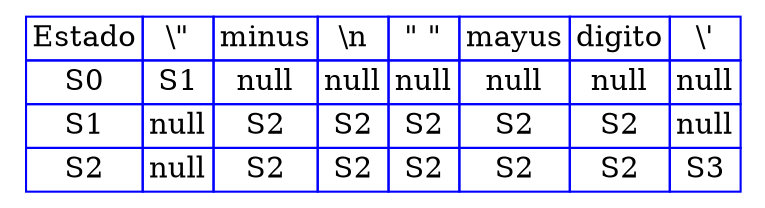 digraph {

  tbl [

    shape=plaintext
    label=<
      <table border='0' cellborder='1' color='blue' cellspacing='0'>
<tr><td>Estado</td><td>\"</td><td>minus</td><td>\n</td><td>" "</td><td>mayus</td><td>digito</td><td>\'</td></tr>
<tr><td>S0</td><td>S1</td><td>null</td><td>null</td><td>null</td><td>null</td><td>null</td><td>null</td></tr>
<tr><td>S1</td><td>null</td><td>S2</td><td>S2</td><td>S2</td><td>S2</td><td>S2</td><td>null</td></tr>
<tr><td>S2</td><td>null</td><td>S2</td><td>S2</td><td>S2</td><td>S2</td><td>S2</td><td>S3</td></tr>
</table>

    >];

}
